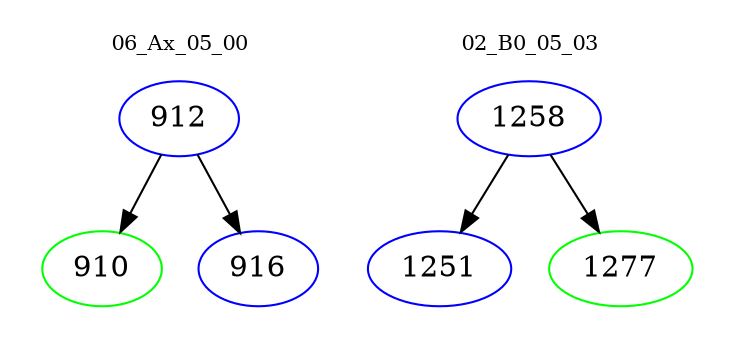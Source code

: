 digraph{
subgraph cluster_0 {
color = white
label = "06_Ax_05_00";
fontsize=10;
T0_912 [label="912", color="blue"]
T0_912 -> T0_910 [color="black"]
T0_910 [label="910", color="green"]
T0_912 -> T0_916 [color="black"]
T0_916 [label="916", color="blue"]
}
subgraph cluster_1 {
color = white
label = "02_B0_05_03";
fontsize=10;
T1_1258 [label="1258", color="blue"]
T1_1258 -> T1_1251 [color="black"]
T1_1251 [label="1251", color="blue"]
T1_1258 -> T1_1277 [color="black"]
T1_1277 [label="1277", color="green"]
}
}
